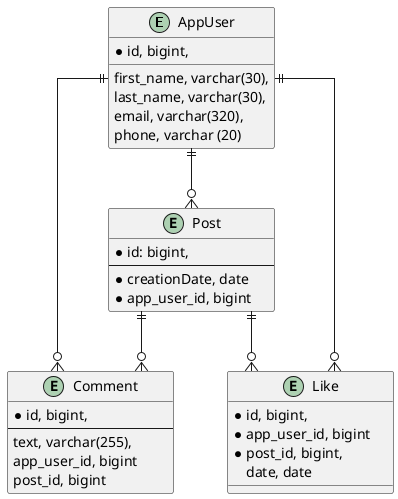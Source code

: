 @startuml

' To get more info about puml styles
' see https://plantuml.com/ and https://plantuml-documentation.readthedocs.io/en/latest/diagrams/index.html (unofficial)

skinparam backgroundcolor white
skinparam defaultFontSize 14
skinparam linetype ortho
skinparam SameClassWidth true


entity AppUser {
    *id, bigint,
    first_name, varchar(30),
    last_name, varchar(30),
    email, varchar(320),
    phone, varchar (20)
}

entity Post {
    *id: bigint,
    --
    *creationDate, date
    *app_user_id, bigint
}

entity Comment {
    *id, bigint,
    --
    text, varchar(255),
    app_user_id, bigint
    post_id, bigint
}

entity Like {
    *id, bigint,
    *app_user_id, bigint
    *post_id, bigint,
    date, date
}


AppUser ||--o{ Post
AppUser ||--o{ Comment
AppUser ||--o{ Like
Post ||--o{ Comment
Post ||--o{ Like


@enduml